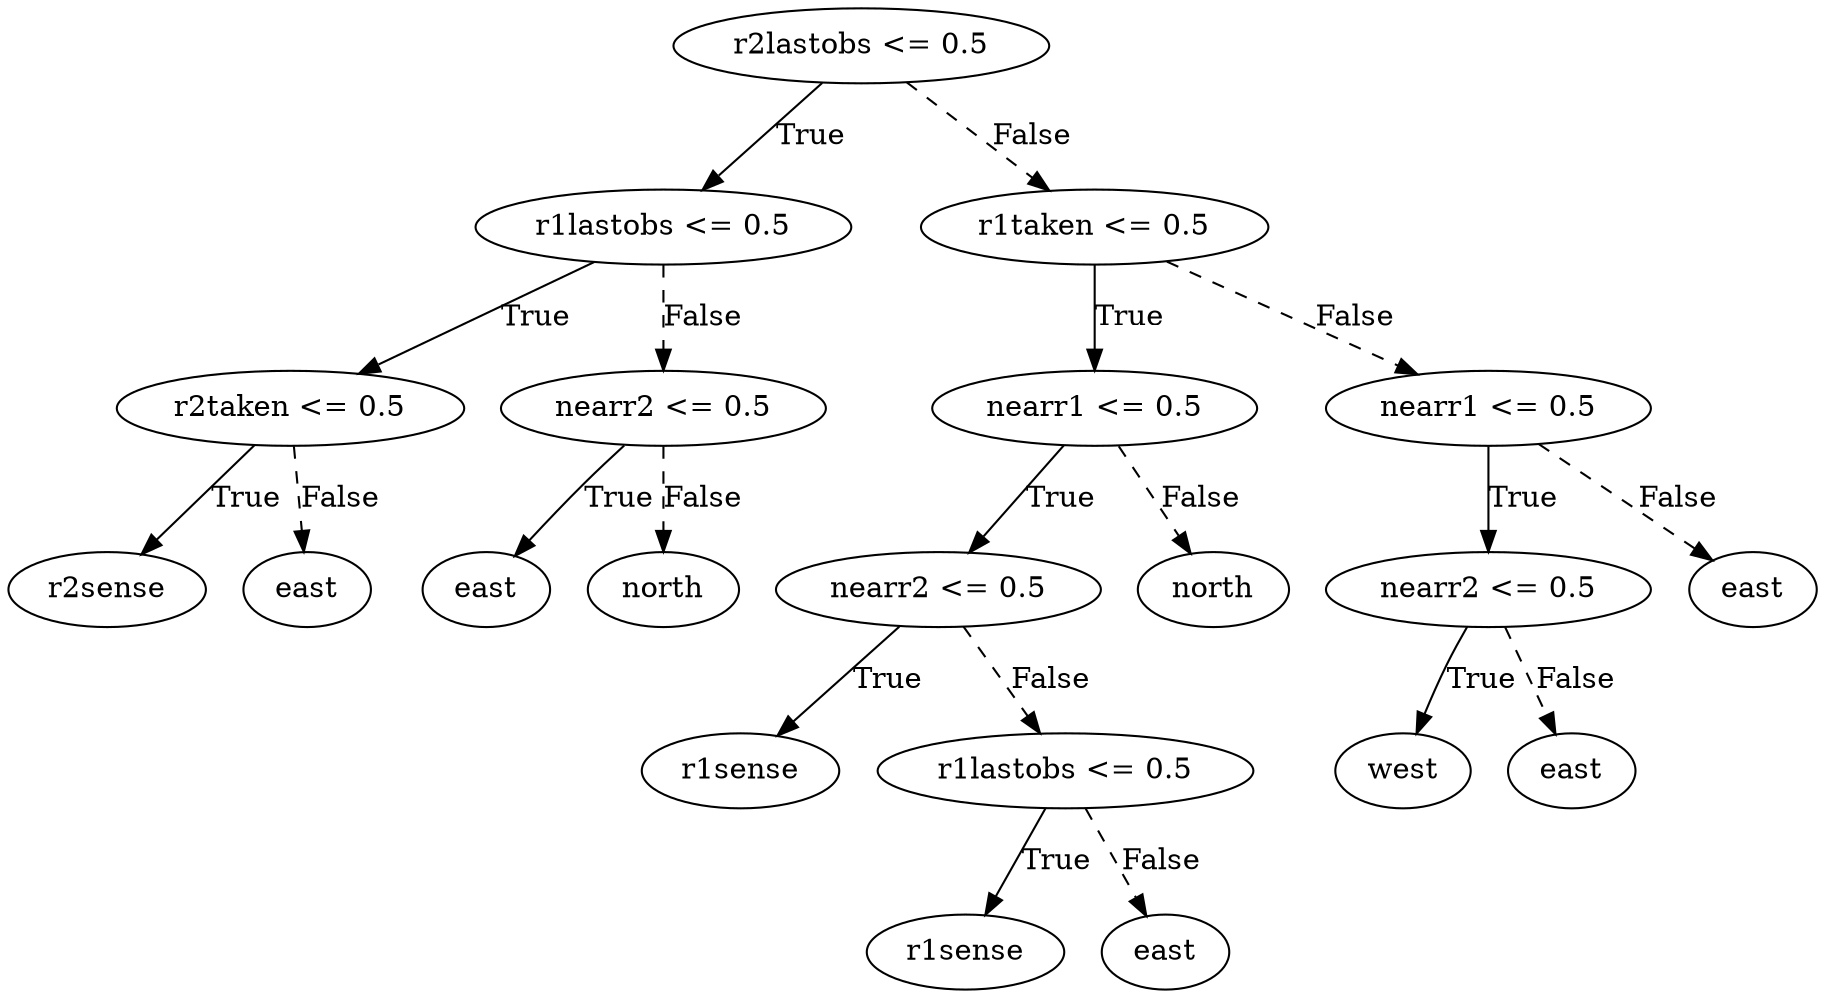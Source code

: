 digraph {
0 [label="r2lastobs <= 0.5"];
1 [label="r1lastobs <= 0.5"];
2 [label="r2taken <= 0.5"];
3 [label="r2sense"];
2 -> 3 [label="True"];
4 [label="east"];
2 -> 4 [style="dashed", label="False"];
1 -> 2 [label="True"];
5 [label="nearr2 <= 0.5"];
6 [label="east"];
5 -> 6 [label="True"];
7 [label="north"];
5 -> 7 [style="dashed", label="False"];
1 -> 5 [style="dashed", label="False"];
0 -> 1 [label="True"];
8 [label="r1taken <= 0.5"];
9 [label="nearr1 <= 0.5"];
10 [label="nearr2 <= 0.5"];
11 [label="r1sense"];
10 -> 11 [label="True"];
12 [label="r1lastobs <= 0.5"];
13 [label="r1sense"];
12 -> 13 [label="True"];
14 [label="east"];
12 -> 14 [style="dashed", label="False"];
10 -> 12 [style="dashed", label="False"];
9 -> 10 [label="True"];
15 [label="north"];
9 -> 15 [style="dashed", label="False"];
8 -> 9 [label="True"];
16 [label="nearr1 <= 0.5"];
17 [label="nearr2 <= 0.5"];
18 [label="west"];
17 -> 18 [label="True"];
19 [label="east"];
17 -> 19 [style="dashed", label="False"];
16 -> 17 [label="True"];
20 [label="east"];
16 -> 20 [style="dashed", label="False"];
8 -> 16 [style="dashed", label="False"];
0 -> 8 [style="dashed", label="False"];

}